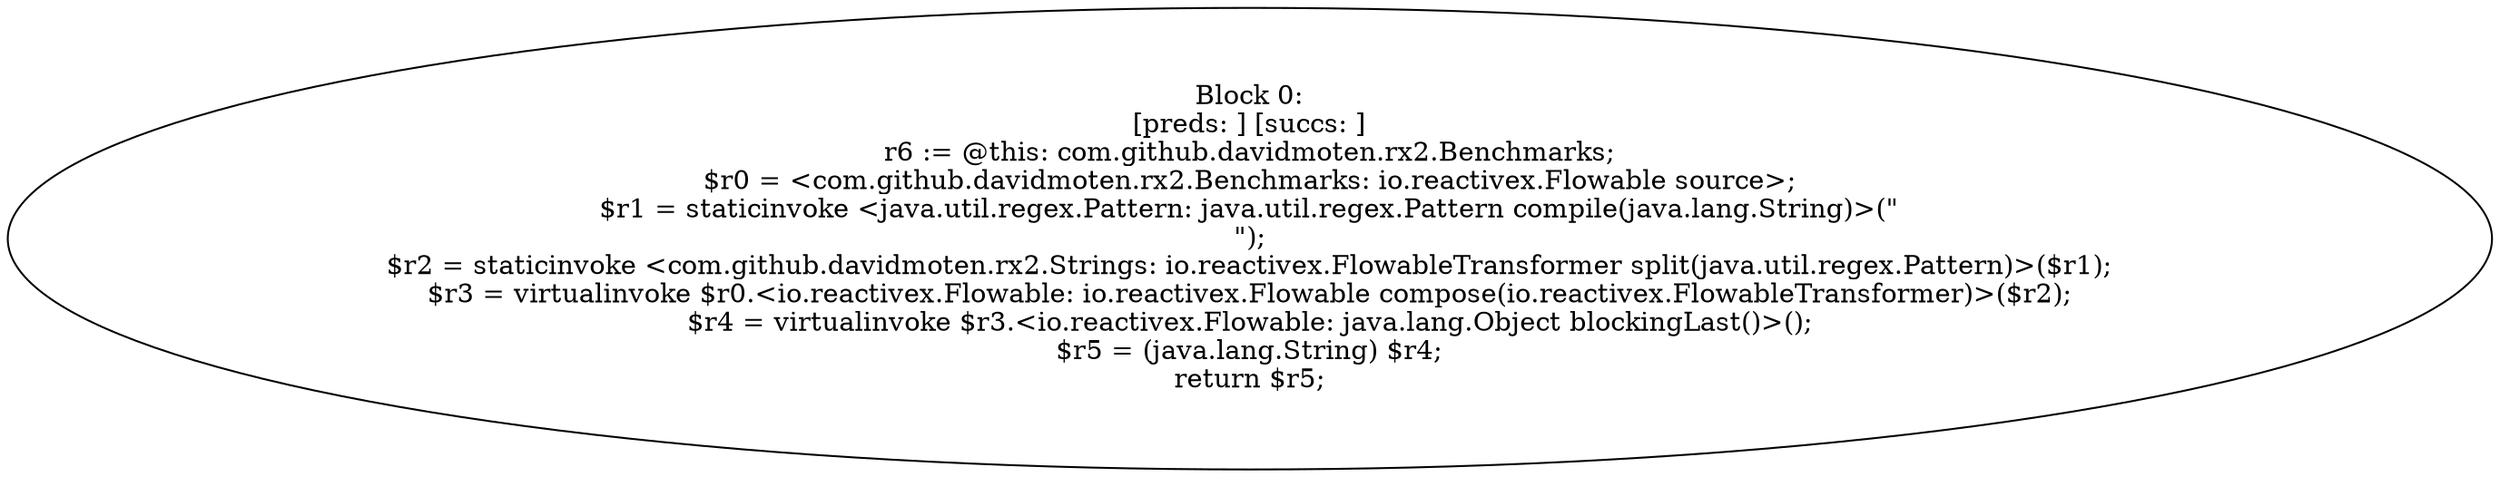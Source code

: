 digraph "unitGraph" {
    "Block 0:
[preds: ] [succs: ]
r6 := @this: com.github.davidmoten.rx2.Benchmarks;
$r0 = <com.github.davidmoten.rx2.Benchmarks: io.reactivex.Flowable source>;
$r1 = staticinvoke <java.util.regex.Pattern: java.util.regex.Pattern compile(java.lang.String)>(\"\n\");
$r2 = staticinvoke <com.github.davidmoten.rx2.Strings: io.reactivex.FlowableTransformer split(java.util.regex.Pattern)>($r1);
$r3 = virtualinvoke $r0.<io.reactivex.Flowable: io.reactivex.Flowable compose(io.reactivex.FlowableTransformer)>($r2);
$r4 = virtualinvoke $r3.<io.reactivex.Flowable: java.lang.Object blockingLast()>();
$r5 = (java.lang.String) $r4;
return $r5;
"
}
